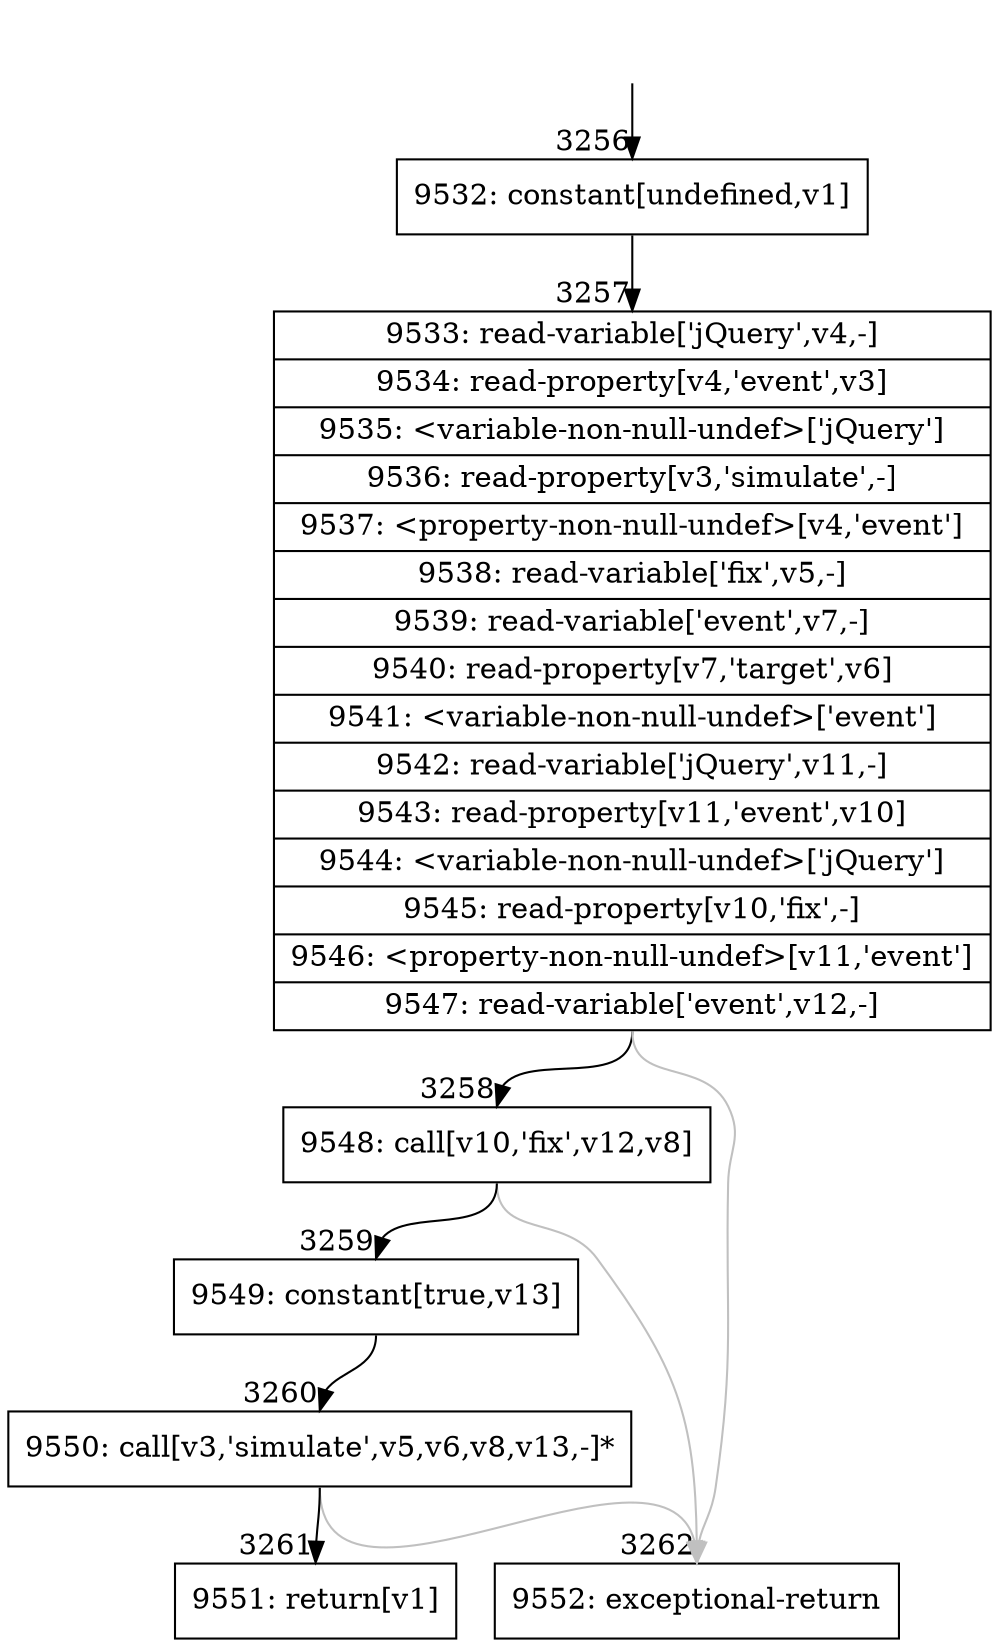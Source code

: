 digraph {
rankdir="TD"
BB_entry206[shape=none,label=""];
BB_entry206 -> BB3256 [tailport=s, headport=n, headlabel="    3256"]
BB3256 [shape=record label="{9532: constant[undefined,v1]}" ] 
BB3256 -> BB3257 [tailport=s, headport=n, headlabel="      3257"]
BB3257 [shape=record label="{9533: read-variable['jQuery',v4,-]|9534: read-property[v4,'event',v3]|9535: \<variable-non-null-undef\>['jQuery']|9536: read-property[v3,'simulate',-]|9537: \<property-non-null-undef\>[v4,'event']|9538: read-variable['fix',v5,-]|9539: read-variable['event',v7,-]|9540: read-property[v7,'target',v6]|9541: \<variable-non-null-undef\>['event']|9542: read-variable['jQuery',v11,-]|9543: read-property[v11,'event',v10]|9544: \<variable-non-null-undef\>['jQuery']|9545: read-property[v10,'fix',-]|9546: \<property-non-null-undef\>[v11,'event']|9547: read-variable['event',v12,-]}" ] 
BB3257 -> BB3258 [tailport=s, headport=n, headlabel="      3258"]
BB3257 -> BB3262 [tailport=s, headport=n, color=gray, headlabel="      3262"]
BB3258 [shape=record label="{9548: call[v10,'fix',v12,v8]}" ] 
BB3258 -> BB3259 [tailport=s, headport=n, headlabel="      3259"]
BB3258 -> BB3262 [tailport=s, headport=n, color=gray]
BB3259 [shape=record label="{9549: constant[true,v13]}" ] 
BB3259 -> BB3260 [tailport=s, headport=n, headlabel="      3260"]
BB3260 [shape=record label="{9550: call[v3,'simulate',v5,v6,v8,v13,-]*}" ] 
BB3260 -> BB3261 [tailport=s, headport=n, headlabel="      3261"]
BB3260 -> BB3262 [tailport=s, headport=n, color=gray]
BB3261 [shape=record label="{9551: return[v1]}" ] 
BB3262 [shape=record label="{9552: exceptional-return}" ] 
}
